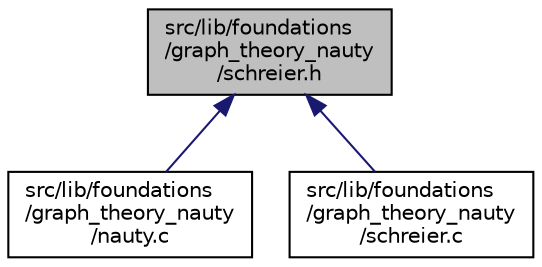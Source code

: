 digraph "src/lib/foundations/graph_theory_nauty/schreier.h"
{
  edge [fontname="Helvetica",fontsize="10",labelfontname="Helvetica",labelfontsize="10"];
  node [fontname="Helvetica",fontsize="10",shape=record];
  Node9 [label="src/lib/foundations\l/graph_theory_nauty\l/schreier.h",height=0.2,width=0.4,color="black", fillcolor="grey75", style="filled", fontcolor="black"];
  Node9 -> Node10 [dir="back",color="midnightblue",fontsize="10",style="solid",fontname="Helvetica"];
  Node10 [label="src/lib/foundations\l/graph_theory_nauty\l/nauty.c",height=0.2,width=0.4,color="black", fillcolor="white", style="filled",URL="$d3/dbf/lib_2foundations_2graph__theory__nauty_2nauty_8_c.html"];
  Node9 -> Node11 [dir="back",color="midnightblue",fontsize="10",style="solid",fontname="Helvetica"];
  Node11 [label="src/lib/foundations\l/graph_theory_nauty\l/schreier.c",height=0.2,width=0.4,color="black", fillcolor="white", style="filled",URL="$db/d0d/foundations_2graph__theory__nauty_2schreier_8c.html"];
}
